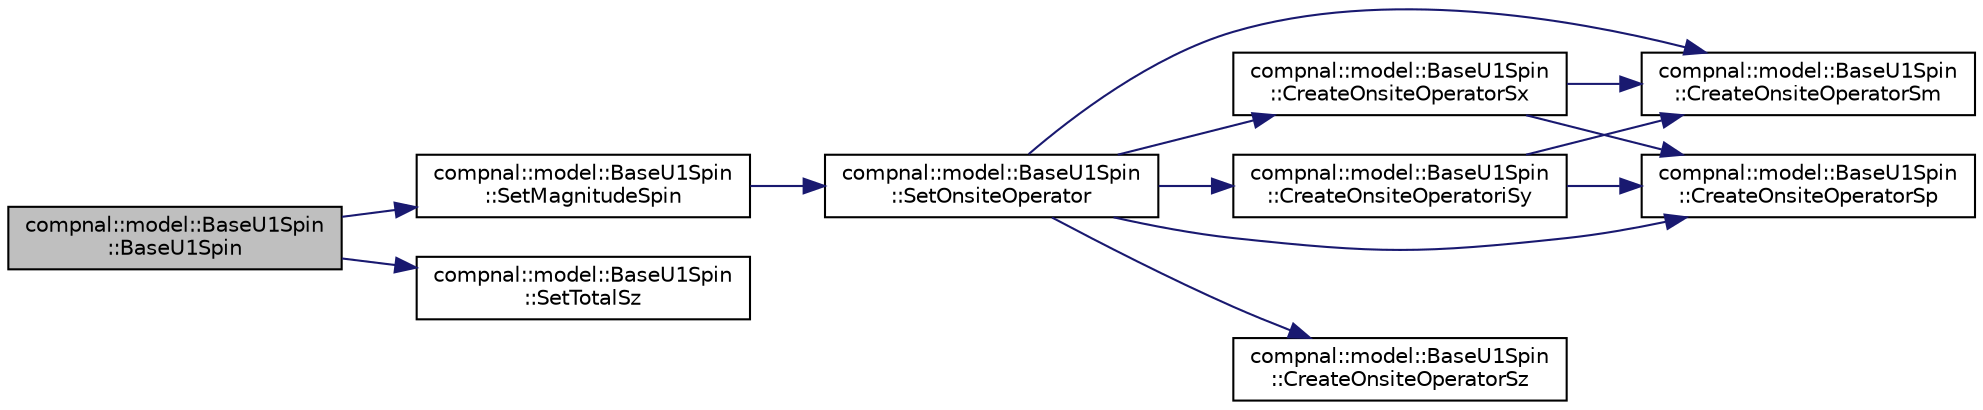 digraph "compnal::model::BaseU1Spin::BaseU1Spin"
{
 // INTERACTIVE_SVG=YES
 // LATEX_PDF_SIZE
  edge [fontname="Helvetica",fontsize="10",labelfontname="Helvetica",labelfontsize="10"];
  node [fontname="Helvetica",fontsize="10",shape=record];
  rankdir="LR";
  Node1 [label="compnal::model::BaseU1Spin\l::BaseU1Spin",height=0.2,width=0.4,color="black", fillcolor="grey75", style="filled", fontcolor="black",tooltip="Constructor of BaseU1Spin class."];
  Node1 -> Node2 [color="midnightblue",fontsize="10",style="solid",fontname="Helvetica"];
  Node2 [label="compnal::model::BaseU1Spin\l::SetMagnitudeSpin",height=0.2,width=0.4,color="black", fillcolor="white", style="filled",URL="$d6/d49/classcompnal_1_1model_1_1_base_u1_spin.html#a569a6978dc3b834ff3875534cf4761ab",tooltip="Set the magnitude of the spin ."];
  Node2 -> Node3 [color="midnightblue",fontsize="10",style="solid",fontname="Helvetica"];
  Node3 [label="compnal::model::BaseU1Spin\l::SetOnsiteOperator",height=0.2,width=0.4,color="black", fillcolor="white", style="filled",URL="$d6/d49/classcompnal_1_1model_1_1_base_u1_spin.html#a55509590c0fe917c47ba022acbabcb2c",tooltip="Set onsite operators."];
  Node3 -> Node4 [color="midnightblue",fontsize="10",style="solid",fontname="Helvetica"];
  Node4 [label="compnal::model::BaseU1Spin\l::CreateOnsiteOperatoriSy",height=0.2,width=0.4,color="black", fillcolor="white", style="filled",URL="$d6/d49/classcompnal_1_1model_1_1_base_u1_spin.html#a0ad8ed9859946ad665f469f200278188",tooltip="Generate the spin-  operator for the y-direction  with  being the imaginary unit."];
  Node4 -> Node5 [color="midnightblue",fontsize="10",style="solid",fontname="Helvetica"];
  Node5 [label="compnal::model::BaseU1Spin\l::CreateOnsiteOperatorSm",height=0.2,width=0.4,color="black", fillcolor="white", style="filled",URL="$d6/d49/classcompnal_1_1model_1_1_base_u1_spin.html#a6b9d0ff1ab79def96b6aa4b5620d39a6",tooltip="Generate the spin-  raising operator ."];
  Node4 -> Node6 [color="midnightblue",fontsize="10",style="solid",fontname="Helvetica"];
  Node6 [label="compnal::model::BaseU1Spin\l::CreateOnsiteOperatorSp",height=0.2,width=0.4,color="black", fillcolor="white", style="filled",URL="$d6/d49/classcompnal_1_1model_1_1_base_u1_spin.html#a30faf4a11241d28449058113368c827c",tooltip="Generate the spin-  raising operator ."];
  Node3 -> Node5 [color="midnightblue",fontsize="10",style="solid",fontname="Helvetica"];
  Node3 -> Node6 [color="midnightblue",fontsize="10",style="solid",fontname="Helvetica"];
  Node3 -> Node7 [color="midnightblue",fontsize="10",style="solid",fontname="Helvetica"];
  Node7 [label="compnal::model::BaseU1Spin\l::CreateOnsiteOperatorSx",height=0.2,width=0.4,color="black", fillcolor="white", style="filled",URL="$d6/d49/classcompnal_1_1model_1_1_base_u1_spin.html#a6cf484f066492e0865296e842b23bcfb",tooltip="Generate the spin-  operator for the x-direction ."];
  Node7 -> Node5 [color="midnightblue",fontsize="10",style="solid",fontname="Helvetica"];
  Node7 -> Node6 [color="midnightblue",fontsize="10",style="solid",fontname="Helvetica"];
  Node3 -> Node8 [color="midnightblue",fontsize="10",style="solid",fontname="Helvetica"];
  Node8 [label="compnal::model::BaseU1Spin\l::CreateOnsiteOperatorSz",height=0.2,width=0.4,color="black", fillcolor="white", style="filled",URL="$d6/d49/classcompnal_1_1model_1_1_base_u1_spin.html#a63d1f180fc4be983c436d9e5251c927d",tooltip="Generate the spin-  operator for the z-direction ."];
  Node1 -> Node9 [color="midnightblue",fontsize="10",style="solid",fontname="Helvetica"];
  Node9 [label="compnal::model::BaseU1Spin\l::SetTotalSz",height=0.2,width=0.4,color="black", fillcolor="white", style="filled",URL="$d6/d49/classcompnal_1_1model_1_1_base_u1_spin.html#a3583b5848b9c60b746d003ab243fb3df",tooltip="Set the target Hilbert space specified by the total sz."];
}

